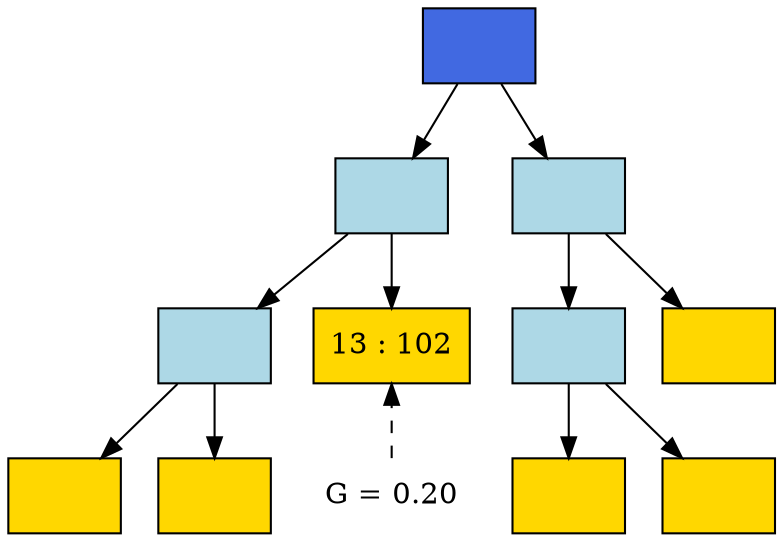digraph decision_trees {
    graph [dpi=300]
    rankdir="TD"
    // root: royalblue
    // intermediate: lightblue
    // leaf: gold 

    A [label="", shape="rectangle", style="filled", fillcolor="royalblue"]
    B [label="", shape="rectangle", style="filled", fillcolor="lightblue"]
    C [label="", shape="rectangle", style="filled", fillcolor="lightblue"]
    D [label="", shape="rectangle", style="filled", fillcolor="lightblue"]
    F [label="", shape="rectangle", style="filled", fillcolor="lightblue"]
    E11 [label="13 : 102", shape="rectangle", style="filled", fillcolor="gold"]
    E2 [label="", shape="rectangle", style="filled", fillcolor="gold"]
    G1 [label="", shape="rectangle", style="filled", fillcolor="gold"]
    G2 [label="", shape="rectangle", style="filled", fillcolor="gold"]
    H1 [label="", shape="rectangle", style="filled", fillcolor="gold"]
    H2 [label="", shape="rectangle", style="filled", fillcolor="gold"]
    
    G [label="G = 0.20", shape="plaintext"]

    A -> B
    A -> C
    B -> D
    B -> E11
    C -> F
    C -> E2
    D -> G1
    D -> H1
    F -> G2
    F -> H2

    G -> E11 [constraint="false", style="dashed"]

    {rank="same"; H1; G}
}